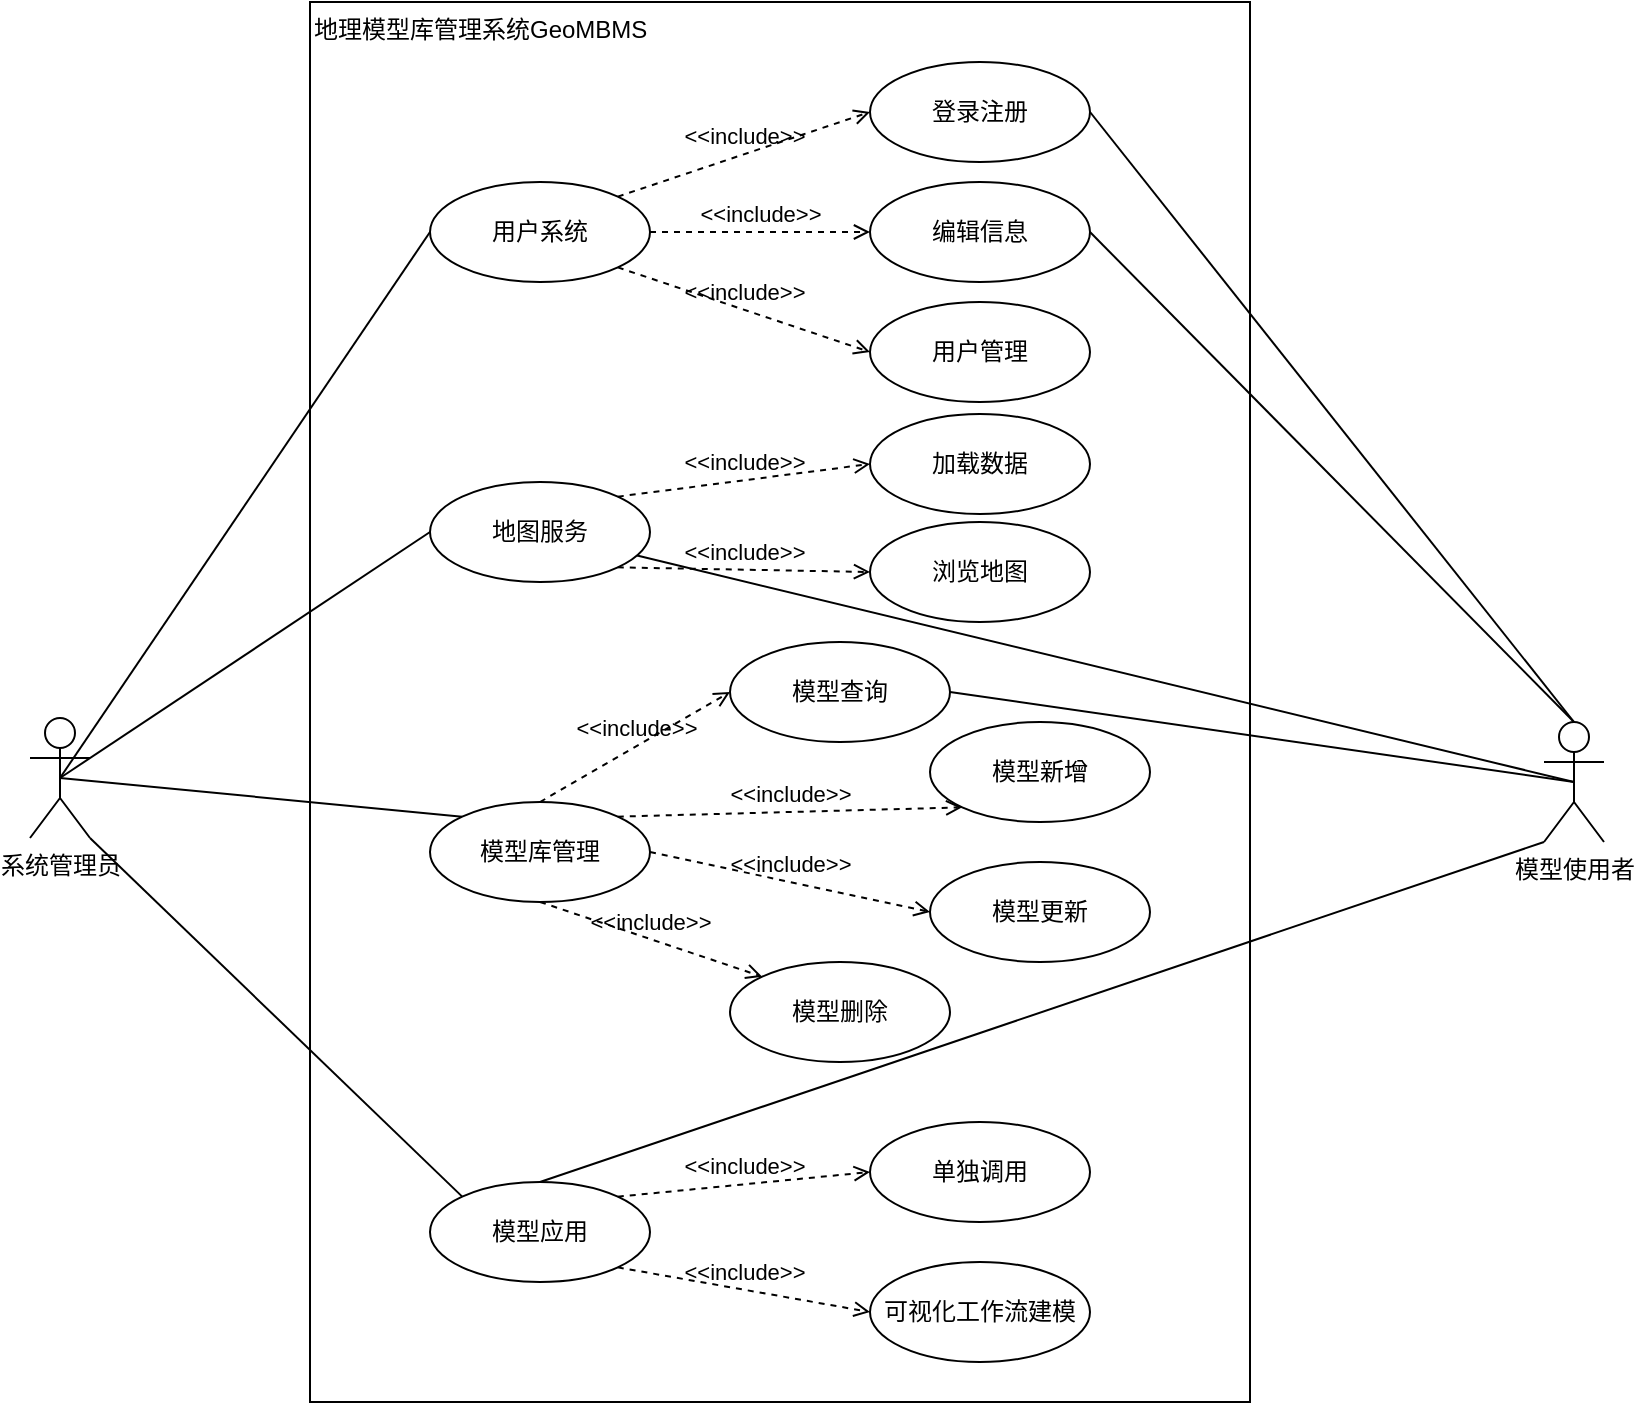 <mxfile version="21.2.9" type="github">
  <diagram id="prtHgNgQTEPvFCAcTncT" name="用例图">
    <mxGraphModel dx="954" dy="591" grid="1" gridSize="10" guides="1" tooltips="1" connect="1" arrows="1" fold="1" page="1" pageScale="1" pageWidth="827" pageHeight="1169" math="0" shadow="0">
      <root>
        <mxCell id="0" />
        <mxCell id="1" parent="0" />
        <mxCell id="aq9LhDQsss7H8aGWOLQn-19" value="地理模型库管理系统GeoMBMS" style="rounded=0;whiteSpace=wrap;html=1;align=left;verticalAlign=top;" parent="1" vertex="1">
          <mxGeometry x="210" y="350" width="470" height="700" as="geometry" />
        </mxCell>
        <mxCell id="aq9LhDQsss7H8aGWOLQn-31" style="edgeStyle=none;shape=connector;rounded=0;orthogonalLoop=1;jettySize=auto;html=1;entryX=0;entryY=0;entryDx=0;entryDy=0;labelBackgroundColor=default;strokeColor=default;fontFamily=Helvetica;fontSize=11;fontColor=default;endArrow=none;endFill=0;exitX=0.5;exitY=0.5;exitDx=0;exitDy=0;exitPerimeter=0;" parent="1" source="aq9LhDQsss7H8aGWOLQn-1" target="aq9LhDQsss7H8aGWOLQn-13" edge="1">
          <mxGeometry relative="1" as="geometry" />
        </mxCell>
        <mxCell id="aq9LhDQsss7H8aGWOLQn-32" style="edgeStyle=none;shape=connector;rounded=0;orthogonalLoop=1;jettySize=auto;html=1;exitX=1;exitY=1;exitDx=0;exitDy=0;exitPerimeter=0;entryX=0;entryY=0;entryDx=0;entryDy=0;labelBackgroundColor=default;strokeColor=default;fontFamily=Helvetica;fontSize=11;fontColor=default;endArrow=none;endFill=0;" parent="1" source="aq9LhDQsss7H8aGWOLQn-1" target="aq9LhDQsss7H8aGWOLQn-18" edge="1">
          <mxGeometry relative="1" as="geometry" />
        </mxCell>
        <mxCell id="x0dlBXvrsfY_QlwG43N1-2" style="rounded=0;orthogonalLoop=1;jettySize=auto;html=1;exitX=0.5;exitY=0.5;exitDx=0;exitDy=0;exitPerimeter=0;entryX=0;entryY=0.5;entryDx=0;entryDy=0;endArrow=none;endFill=0;" parent="1" source="aq9LhDQsss7H8aGWOLQn-1" target="aq9LhDQsss7H8aGWOLQn-7" edge="1">
          <mxGeometry relative="1" as="geometry" />
        </mxCell>
        <mxCell id="aq9LhDQsss7H8aGWOLQn-1" value="系统管理员" style="shape=umlActor;verticalLabelPosition=bottom;verticalAlign=top;html=1;" parent="1" vertex="1">
          <mxGeometry x="70" y="708" width="30" height="60" as="geometry" />
        </mxCell>
        <mxCell id="aq9LhDQsss7H8aGWOLQn-35" style="edgeStyle=none;shape=connector;rounded=0;orthogonalLoop=1;jettySize=auto;html=1;exitX=0.5;exitY=0.5;exitDx=0;exitDy=0;exitPerimeter=0;labelBackgroundColor=default;strokeColor=default;fontFamily=Helvetica;fontSize=11;fontColor=default;endArrow=none;endFill=0;" parent="1" source="aq9LhDQsss7H8aGWOLQn-2" target="aq9LhDQsss7H8aGWOLQn-10" edge="1">
          <mxGeometry relative="1" as="geometry" />
        </mxCell>
        <mxCell id="aq9LhDQsss7H8aGWOLQn-37" style="edgeStyle=none;shape=connector;rounded=0;orthogonalLoop=1;jettySize=auto;html=1;exitX=0;exitY=1;exitDx=0;exitDy=0;exitPerimeter=0;entryX=0.5;entryY=0;entryDx=0;entryDy=0;labelBackgroundColor=default;strokeColor=default;fontFamily=Helvetica;fontSize=11;fontColor=default;endArrow=none;endFill=0;" parent="1" source="aq9LhDQsss7H8aGWOLQn-2" target="aq9LhDQsss7H8aGWOLQn-18" edge="1">
          <mxGeometry relative="1" as="geometry" />
        </mxCell>
        <mxCell id="aq9LhDQsss7H8aGWOLQn-50" style="edgeStyle=none;shape=connector;rounded=0;orthogonalLoop=1;jettySize=auto;html=1;exitX=0.5;exitY=0.5;exitDx=0;exitDy=0;exitPerimeter=0;entryX=1;entryY=0.5;entryDx=0;entryDy=0;labelBackgroundColor=default;strokeColor=default;fontFamily=Helvetica;fontSize=11;fontColor=default;endArrow=none;endFill=0;" parent="1" source="aq9LhDQsss7H8aGWOLQn-2" target="aq9LhDQsss7H8aGWOLQn-15" edge="1">
          <mxGeometry relative="1" as="geometry" />
        </mxCell>
        <mxCell id="x0dlBXvrsfY_QlwG43N1-1" style="rounded=0;orthogonalLoop=1;jettySize=auto;html=1;exitX=0.5;exitY=0;exitDx=0;exitDy=0;exitPerimeter=0;entryX=1;entryY=0.5;entryDx=0;entryDy=0;endArrow=none;endFill=0;" parent="1" source="aq9LhDQsss7H8aGWOLQn-2" target="aq9LhDQsss7H8aGWOLQn-8" edge="1">
          <mxGeometry relative="1" as="geometry" />
        </mxCell>
        <mxCell id="xLWTap-XbIL1aix1qlV9-3" style="rounded=0;orthogonalLoop=1;jettySize=auto;html=1;exitX=0.5;exitY=0;exitDx=0;exitDy=0;exitPerimeter=0;entryX=1;entryY=0.5;entryDx=0;entryDy=0;endArrow=none;endFill=0;" edge="1" parent="1" source="aq9LhDQsss7H8aGWOLQn-2" target="aq9LhDQsss7H8aGWOLQn-9">
          <mxGeometry relative="1" as="geometry" />
        </mxCell>
        <mxCell id="aq9LhDQsss7H8aGWOLQn-2" value="模型使用者" style="shape=umlActor;verticalLabelPosition=bottom;verticalAlign=top;html=1;" parent="1" vertex="1">
          <mxGeometry x="827" y="710" width="30" height="60" as="geometry" />
        </mxCell>
        <mxCell id="aq9LhDQsss7H8aGWOLQn-7" value="用户系统" style="ellipse;whiteSpace=wrap;html=1;" parent="1" vertex="1">
          <mxGeometry x="270" y="440" width="110" height="50" as="geometry" />
        </mxCell>
        <mxCell id="aq9LhDQsss7H8aGWOLQn-8" value="登录注册" style="ellipse;whiteSpace=wrap;html=1;" parent="1" vertex="1">
          <mxGeometry x="490" y="380" width="110" height="50" as="geometry" />
        </mxCell>
        <mxCell id="aq9LhDQsss7H8aGWOLQn-9" value="编辑信息" style="ellipse;whiteSpace=wrap;html=1;" parent="1" vertex="1">
          <mxGeometry x="490" y="440" width="110" height="50" as="geometry" />
        </mxCell>
        <mxCell id="aq9LhDQsss7H8aGWOLQn-10" value="地图服务" style="ellipse;whiteSpace=wrap;html=1;" parent="1" vertex="1">
          <mxGeometry x="270" y="590" width="110" height="50" as="geometry" />
        </mxCell>
        <mxCell id="aq9LhDQsss7H8aGWOLQn-11" value="加载数据" style="ellipse;whiteSpace=wrap;html=1;" parent="1" vertex="1">
          <mxGeometry x="490" y="556" width="110" height="50" as="geometry" />
        </mxCell>
        <mxCell id="aq9LhDQsss7H8aGWOLQn-12" value="浏览地图" style="ellipse;whiteSpace=wrap;html=1;" parent="1" vertex="1">
          <mxGeometry x="490" y="610" width="110" height="50" as="geometry" />
        </mxCell>
        <mxCell id="aq9LhDQsss7H8aGWOLQn-13" value="模型库管理" style="ellipse;whiteSpace=wrap;html=1;" parent="1" vertex="1">
          <mxGeometry x="270" y="750" width="110" height="50" as="geometry" />
        </mxCell>
        <mxCell id="aq9LhDQsss7H8aGWOLQn-14" value="模型新增" style="ellipse;whiteSpace=wrap;html=1;" parent="1" vertex="1">
          <mxGeometry x="520" y="710" width="110" height="50" as="geometry" />
        </mxCell>
        <mxCell id="aq9LhDQsss7H8aGWOLQn-15" value="模型查询" style="ellipse;whiteSpace=wrap;html=1;" parent="1" vertex="1">
          <mxGeometry x="420" y="670" width="110" height="50" as="geometry" />
        </mxCell>
        <mxCell id="aq9LhDQsss7H8aGWOLQn-16" value="模型更新" style="ellipse;whiteSpace=wrap;html=1;" parent="1" vertex="1">
          <mxGeometry x="520" y="780" width="110" height="50" as="geometry" />
        </mxCell>
        <mxCell id="aq9LhDQsss7H8aGWOLQn-17" value="模型删除" style="ellipse;whiteSpace=wrap;html=1;" parent="1" vertex="1">
          <mxGeometry x="420" y="830" width="110" height="50" as="geometry" />
        </mxCell>
        <mxCell id="aq9LhDQsss7H8aGWOLQn-18" value="模型应用" style="ellipse;whiteSpace=wrap;html=1;" parent="1" vertex="1">
          <mxGeometry x="270" y="940" width="110" height="50" as="geometry" />
        </mxCell>
        <mxCell id="aq9LhDQsss7H8aGWOLQn-22" value="单独调用" style="ellipse;whiteSpace=wrap;html=1;" parent="1" vertex="1">
          <mxGeometry x="490" y="910" width="110" height="50" as="geometry" />
        </mxCell>
        <mxCell id="aq9LhDQsss7H8aGWOLQn-23" value="可视化工作流建模" style="ellipse;whiteSpace=wrap;html=1;" parent="1" vertex="1">
          <mxGeometry x="490" y="980" width="110" height="50" as="geometry" />
        </mxCell>
        <mxCell id="aq9LhDQsss7H8aGWOLQn-29" style="rounded=0;orthogonalLoop=1;jettySize=auto;html=1;exitX=0.5;exitY=0.5;exitDx=0;exitDy=0;exitPerimeter=0;entryX=0;entryY=0.5;entryDx=0;entryDy=0;endArrow=none;endFill=0;" parent="1" source="aq9LhDQsss7H8aGWOLQn-1" target="aq9LhDQsss7H8aGWOLQn-10" edge="1">
          <mxGeometry relative="1" as="geometry">
            <mxPoint x="130" y="520" as="sourcePoint" />
            <mxPoint x="280" y="475" as="targetPoint" />
          </mxGeometry>
        </mxCell>
        <mxCell id="aq9LhDQsss7H8aGWOLQn-39" value="&amp;lt;&amp;lt;include&amp;gt;&amp;gt;" style="html=1;verticalAlign=bottom;labelBackgroundColor=none;endArrow=open;endFill=0;dashed=1;rounded=0;strokeColor=default;fontFamily=Helvetica;fontSize=11;fontColor=default;shape=connector;exitX=1;exitY=0;exitDx=0;exitDy=0;entryX=0;entryY=0.5;entryDx=0;entryDy=0;" parent="1" source="aq9LhDQsss7H8aGWOLQn-7" target="aq9LhDQsss7H8aGWOLQn-8" edge="1">
          <mxGeometry width="160" relative="1" as="geometry">
            <mxPoint x="390" y="480" as="sourcePoint" />
            <mxPoint x="550" y="480" as="targetPoint" />
          </mxGeometry>
        </mxCell>
        <mxCell id="aq9LhDQsss7H8aGWOLQn-42" value="&amp;lt;&amp;lt;include&amp;gt;&amp;gt;" style="html=1;verticalAlign=bottom;labelBackgroundColor=none;endArrow=open;endFill=0;dashed=1;rounded=0;strokeColor=default;fontFamily=Helvetica;fontSize=11;fontColor=default;shape=connector;exitX=1;exitY=0;exitDx=0;exitDy=0;entryX=0;entryY=0.5;entryDx=0;entryDy=0;" parent="1" source="aq9LhDQsss7H8aGWOLQn-10" target="aq9LhDQsss7H8aGWOLQn-11" edge="1">
          <mxGeometry width="160" relative="1" as="geometry">
            <mxPoint x="390" y="660" as="sourcePoint" />
            <mxPoint x="550" y="660" as="targetPoint" />
          </mxGeometry>
        </mxCell>
        <mxCell id="aq9LhDQsss7H8aGWOLQn-43" value="&amp;lt;&amp;lt;include&amp;gt;&amp;gt;" style="html=1;verticalAlign=bottom;labelBackgroundColor=none;endArrow=open;endFill=0;dashed=1;rounded=0;strokeColor=default;fontFamily=Helvetica;fontSize=11;fontColor=default;shape=connector;exitX=1;exitY=1;exitDx=0;exitDy=0;entryX=0;entryY=0.5;entryDx=0;entryDy=0;" parent="1" source="aq9LhDQsss7H8aGWOLQn-10" target="aq9LhDQsss7H8aGWOLQn-12" edge="1">
          <mxGeometry width="160" relative="1" as="geometry">
            <mxPoint x="390" y="660" as="sourcePoint" />
            <mxPoint x="550" y="660" as="targetPoint" />
          </mxGeometry>
        </mxCell>
        <mxCell id="aq9LhDQsss7H8aGWOLQn-44" value="&amp;lt;&amp;lt;include&amp;gt;&amp;gt;" style="html=1;verticalAlign=bottom;labelBackgroundColor=none;endArrow=open;endFill=0;dashed=1;rounded=0;strokeColor=default;fontFamily=Helvetica;fontSize=11;fontColor=default;shape=connector;exitX=1;exitY=0;exitDx=0;exitDy=0;entryX=0;entryY=1;entryDx=0;entryDy=0;" parent="1" source="aq9LhDQsss7H8aGWOLQn-13" target="aq9LhDQsss7H8aGWOLQn-14" edge="1">
          <mxGeometry width="160" relative="1" as="geometry">
            <mxPoint x="390" y="910" as="sourcePoint" />
            <mxPoint x="550" y="910" as="targetPoint" />
          </mxGeometry>
        </mxCell>
        <mxCell id="aq9LhDQsss7H8aGWOLQn-45" value="&amp;lt;&amp;lt;include&amp;gt;&amp;gt;" style="html=1;verticalAlign=bottom;labelBackgroundColor=none;endArrow=open;endFill=0;dashed=1;rounded=0;strokeColor=default;fontFamily=Helvetica;fontSize=11;fontColor=default;shape=connector;exitX=0.5;exitY=0;exitDx=0;exitDy=0;entryX=0;entryY=0.5;entryDx=0;entryDy=0;" parent="1" source="aq9LhDQsss7H8aGWOLQn-13" target="aq9LhDQsss7H8aGWOLQn-15" edge="1">
          <mxGeometry x="0.005" width="160" relative="1" as="geometry">
            <mxPoint x="390" y="910" as="sourcePoint" />
            <mxPoint x="550" y="910" as="targetPoint" />
            <mxPoint as="offset" />
          </mxGeometry>
        </mxCell>
        <mxCell id="aq9LhDQsss7H8aGWOLQn-46" value="&amp;lt;&amp;lt;include&amp;gt;&amp;gt;" style="html=1;verticalAlign=bottom;labelBackgroundColor=none;endArrow=open;endFill=0;dashed=1;rounded=0;strokeColor=default;fontFamily=Helvetica;fontSize=11;fontColor=default;shape=connector;exitX=1;exitY=0.5;exitDx=0;exitDy=0;entryX=0;entryY=0.5;entryDx=0;entryDy=0;" parent="1" source="aq9LhDQsss7H8aGWOLQn-13" target="aq9LhDQsss7H8aGWOLQn-16" edge="1">
          <mxGeometry width="160" relative="1" as="geometry">
            <mxPoint x="390" y="910" as="sourcePoint" />
            <mxPoint x="550" y="910" as="targetPoint" />
          </mxGeometry>
        </mxCell>
        <mxCell id="aq9LhDQsss7H8aGWOLQn-47" value="&amp;lt;&amp;lt;include&amp;gt;&amp;gt;" style="html=1;verticalAlign=bottom;labelBackgroundColor=none;endArrow=open;endFill=0;dashed=1;rounded=0;strokeColor=default;fontFamily=Helvetica;fontSize=11;fontColor=default;shape=connector;exitX=0.5;exitY=1;exitDx=0;exitDy=0;entryX=0;entryY=0;entryDx=0;entryDy=0;" parent="1" source="aq9LhDQsss7H8aGWOLQn-13" target="aq9LhDQsss7H8aGWOLQn-17" edge="1">
          <mxGeometry width="160" relative="1" as="geometry">
            <mxPoint x="390" y="910" as="sourcePoint" />
            <mxPoint x="550" y="910" as="targetPoint" />
          </mxGeometry>
        </mxCell>
        <mxCell id="aq9LhDQsss7H8aGWOLQn-48" value="&amp;lt;&amp;lt;include&amp;gt;&amp;gt;" style="html=1;verticalAlign=bottom;labelBackgroundColor=none;endArrow=open;endFill=0;dashed=1;rounded=0;strokeColor=default;fontFamily=Helvetica;fontSize=11;fontColor=default;shape=connector;exitX=1;exitY=0;exitDx=0;exitDy=0;entryX=0;entryY=0.5;entryDx=0;entryDy=0;" parent="1" source="aq9LhDQsss7H8aGWOLQn-18" target="aq9LhDQsss7H8aGWOLQn-22" edge="1">
          <mxGeometry width="160" relative="1" as="geometry">
            <mxPoint x="390" y="900" as="sourcePoint" />
            <mxPoint x="550" y="900" as="targetPoint" />
          </mxGeometry>
        </mxCell>
        <mxCell id="aq9LhDQsss7H8aGWOLQn-49" value="&amp;lt;&amp;lt;include&amp;gt;&amp;gt;" style="html=1;verticalAlign=bottom;labelBackgroundColor=none;endArrow=open;endFill=0;dashed=1;rounded=0;strokeColor=default;fontFamily=Helvetica;fontSize=11;fontColor=default;shape=connector;exitX=1;exitY=1;exitDx=0;exitDy=0;entryX=0;entryY=0.5;entryDx=0;entryDy=0;" parent="1" source="aq9LhDQsss7H8aGWOLQn-18" target="aq9LhDQsss7H8aGWOLQn-23" edge="1">
          <mxGeometry width="160" relative="1" as="geometry">
            <mxPoint x="390" y="900" as="sourcePoint" />
            <mxPoint x="550" y="900" as="targetPoint" />
          </mxGeometry>
        </mxCell>
        <mxCell id="aq9LhDQsss7H8aGWOLQn-51" value="用户管理" style="ellipse;whiteSpace=wrap;html=1;" parent="1" vertex="1">
          <mxGeometry x="490" y="500" width="110" height="50" as="geometry" />
        </mxCell>
        <mxCell id="aq9LhDQsss7H8aGWOLQn-41" value="&amp;lt;&amp;lt;include&amp;gt;&amp;gt;" style="html=1;verticalAlign=bottom;labelBackgroundColor=none;endArrow=open;endFill=0;dashed=1;rounded=0;strokeColor=default;fontFamily=Helvetica;fontSize=11;fontColor=default;shape=connector;exitX=1;exitY=0.5;exitDx=0;exitDy=0;entryX=0;entryY=0.5;entryDx=0;entryDy=0;" parent="1" source="aq9LhDQsss7H8aGWOLQn-7" target="aq9LhDQsss7H8aGWOLQn-9" edge="1">
          <mxGeometry width="160" relative="1" as="geometry">
            <mxPoint x="390" y="480" as="sourcePoint" />
            <mxPoint x="550" y="480" as="targetPoint" />
          </mxGeometry>
        </mxCell>
        <mxCell id="xLWTap-XbIL1aix1qlV9-6" value="&amp;lt;&amp;lt;include&amp;gt;&amp;gt;" style="html=1;verticalAlign=bottom;labelBackgroundColor=none;endArrow=open;endFill=0;dashed=1;rounded=0;strokeColor=default;fontFamily=Helvetica;fontSize=11;fontColor=default;shape=connector;exitX=1;exitY=1;exitDx=0;exitDy=0;entryX=0;entryY=0.5;entryDx=0;entryDy=0;" edge="1" parent="1" source="aq9LhDQsss7H8aGWOLQn-7" target="aq9LhDQsss7H8aGWOLQn-51">
          <mxGeometry width="160" relative="1" as="geometry">
            <mxPoint x="390" y="465" as="sourcePoint" />
            <mxPoint x="500" y="475" as="targetPoint" />
          </mxGeometry>
        </mxCell>
      </root>
    </mxGraphModel>
  </diagram>
</mxfile>
